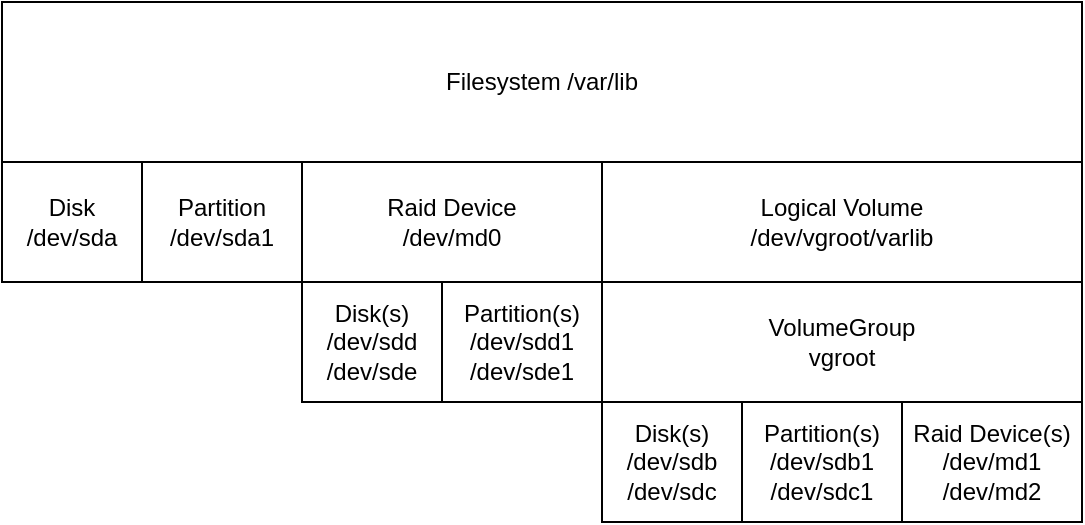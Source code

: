 <mxfile>
    <diagram id="5LIaSWnmJn02k7tn6h47" name="Page-1">
        <mxGraphModel dx="665" dy="330" grid="1" gridSize="10" guides="1" tooltips="1" connect="1" arrows="1" fold="1" page="1" pageScale="1" pageWidth="1169" pageHeight="827" math="0" shadow="0">
            <root>
                <mxCell id="0"/>
                <mxCell id="1" parent="0"/>
                <mxCell id="2" value="Filesystem /var/lib" style="rounded=0;whiteSpace=wrap;html=1;" vertex="1" parent="1">
                    <mxGeometry x="250" y="270" width="540" height="80" as="geometry"/>
                </mxCell>
                <mxCell id="6" value="Logical Volume&lt;br&gt;/dev/vgroot/varlib" style="rounded=0;whiteSpace=wrap;html=1;" vertex="1" parent="1">
                    <mxGeometry x="550" y="350" width="240" height="60" as="geometry"/>
                </mxCell>
                <mxCell id="7" value="Raid Device&lt;br&gt;/dev/md0" style="rounded=0;whiteSpace=wrap;html=1;" vertex="1" parent="1">
                    <mxGeometry x="400" y="350" width="150" height="60" as="geometry"/>
                </mxCell>
                <mxCell id="8" value="Disk&lt;br&gt;/dev/sda" style="rounded=0;whiteSpace=wrap;html=1;" vertex="1" parent="1">
                    <mxGeometry x="250" y="350" width="70" height="60" as="geometry"/>
                </mxCell>
                <mxCell id="9" value="Partition&lt;br&gt;/dev/sda1" style="rounded=0;whiteSpace=wrap;html=1;" vertex="1" parent="1">
                    <mxGeometry x="320" y="350" width="80" height="60" as="geometry"/>
                </mxCell>
                <mxCell id="10" value="VolumeGroup&lt;br&gt;vgroot" style="rounded=0;whiteSpace=wrap;html=1;" vertex="1" parent="1">
                    <mxGeometry x="550" y="410" width="240" height="60" as="geometry"/>
                </mxCell>
                <mxCell id="11" value="Raid Device(s)&lt;br&gt;/dev/md1&lt;br&gt;/dev/md2" style="rounded=0;whiteSpace=wrap;html=1;" vertex="1" parent="1">
                    <mxGeometry x="700" y="470" width="90" height="60" as="geometry"/>
                </mxCell>
                <mxCell id="12" value="Disk(s)&lt;br&gt;/dev/sdb&lt;br&gt;/dev/sdc" style="rounded=0;whiteSpace=wrap;html=1;" vertex="1" parent="1">
                    <mxGeometry x="550" y="470" width="70" height="60" as="geometry"/>
                </mxCell>
                <mxCell id="13" value="Partition(s)&lt;br&gt;/dev/sdb1&lt;br&gt;/dev/sdc1" style="rounded=0;whiteSpace=wrap;html=1;" vertex="1" parent="1">
                    <mxGeometry x="620" y="470" width="80" height="60" as="geometry"/>
                </mxCell>
                <mxCell id="14" value="Disk(s)&lt;br&gt;/dev/sdd&lt;br&gt;/dev/sde" style="rounded=0;whiteSpace=wrap;html=1;" vertex="1" parent="1">
                    <mxGeometry x="400" y="410" width="70" height="60" as="geometry"/>
                </mxCell>
                <mxCell id="15" value="Partition(s)&lt;br&gt;/dev/sdd1&lt;br&gt;/dev/sde1" style="rounded=0;whiteSpace=wrap;html=1;" vertex="1" parent="1">
                    <mxGeometry x="470" y="410" width="80" height="60" as="geometry"/>
                </mxCell>
            </root>
        </mxGraphModel>
    </diagram>
</mxfile>